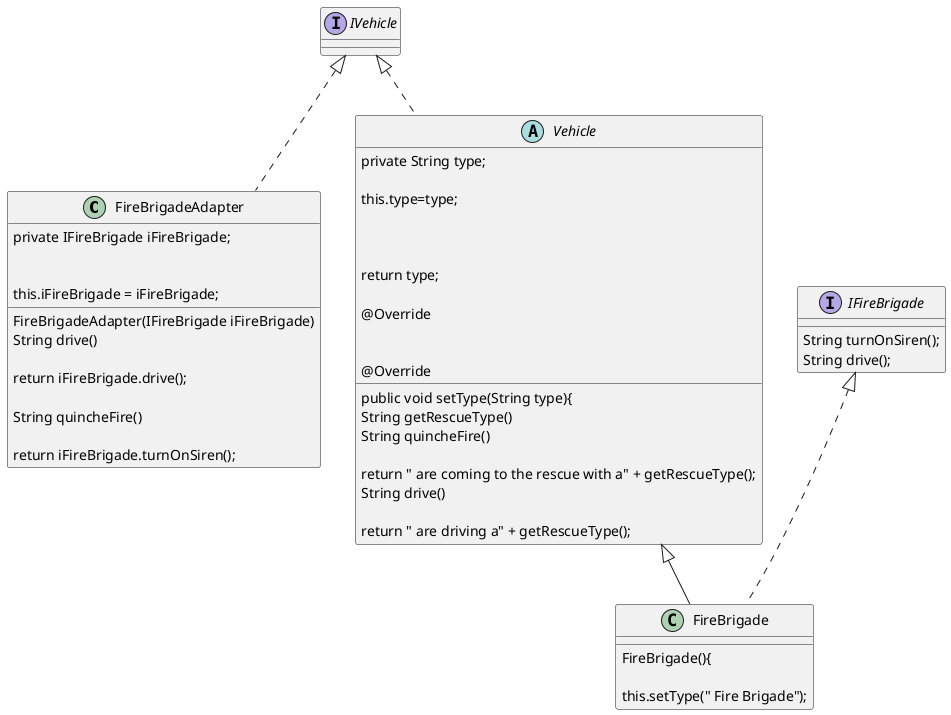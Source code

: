 @startuml




  class FireBrigadeAdapter implements IVehicle {
     private IFireBrigade iFireBrigade;

     FireBrigadeAdapter(IFireBrigade iFireBrigade)

         this.iFireBrigade = iFireBrigade;

    String drive()

         return iFireBrigade.drive();

    String quincheFire()

         return iFireBrigade.turnOnSiren();
     }
      interface IFireBrigade {
    String turnOnSiren();
    String drive();
}
 class FireBrigade extends Vehicle implements IFireBrigade {


     FireBrigade(){

        this.setType(" Fire Brigade");

    }


 abstract class Vehicle implements IVehicle{

    private String type;

    public void setType(String type){
        this.type=type;


      String getRescueType()

        return type;

    @Override
     String quincheFire()

      return " are coming to the rescue with a" + getRescueType();

    @Override
     String drive()

        return " are driving a" + getRescueType();

}






@enduml